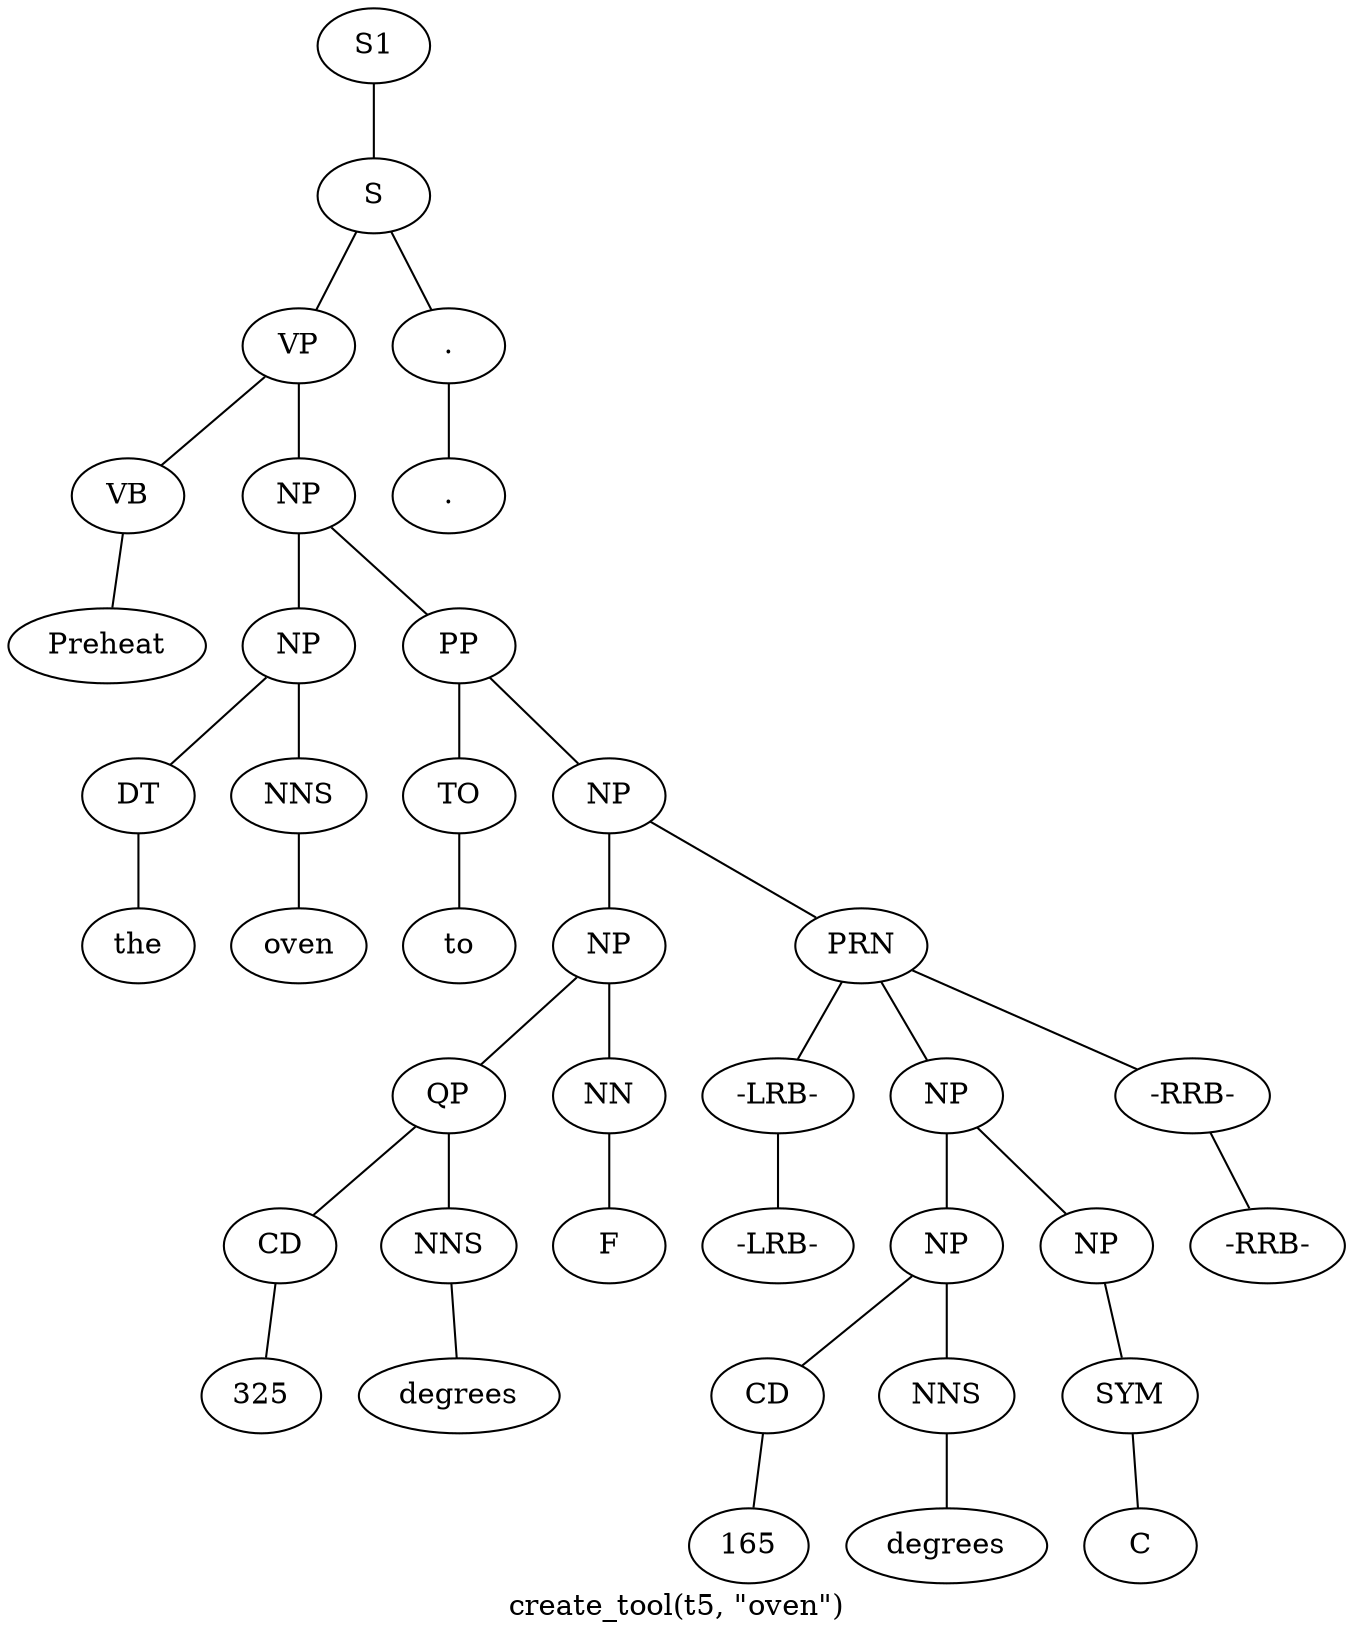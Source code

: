 graph SyntaxGraph {
	label = "create_tool(t5, \"oven\")";
	Node0 [label="S1"];
	Node1 [label="S"];
	Node2 [label="VP"];
	Node3 [label="VB"];
	Node4 [label="Preheat"];
	Node5 [label="NP"];
	Node6 [label="NP"];
	Node7 [label="DT"];
	Node8 [label="the"];
	Node9 [label="NNS"];
	Node10 [label="oven"];
	Node11 [label="PP"];
	Node12 [label="TO"];
	Node13 [label="to"];
	Node14 [label="NP"];
	Node15 [label="NP"];
	Node16 [label="QP"];
	Node17 [label="CD"];
	Node18 [label="325"];
	Node19 [label="NNS"];
	Node20 [label="degrees"];
	Node21 [label="NN"];
	Node22 [label="F"];
	Node23 [label="PRN"];
	Node24 [label="-LRB-"];
	Node25 [label="-LRB-"];
	Node26 [label="NP"];
	Node27 [label="NP"];
	Node28 [label="CD"];
	Node29 [label="165"];
	Node30 [label="NNS"];
	Node31 [label="degrees"];
	Node32 [label="NP"];
	Node33 [label="SYM"];
	Node34 [label="C"];
	Node35 [label="-RRB-"];
	Node36 [label="-RRB-"];
	Node37 [label="."];
	Node38 [label="."];

	Node0 -- Node1;
	Node1 -- Node2;
	Node1 -- Node37;
	Node2 -- Node3;
	Node2 -- Node5;
	Node3 -- Node4;
	Node5 -- Node6;
	Node5 -- Node11;
	Node6 -- Node7;
	Node6 -- Node9;
	Node7 -- Node8;
	Node9 -- Node10;
	Node11 -- Node12;
	Node11 -- Node14;
	Node12 -- Node13;
	Node14 -- Node15;
	Node14 -- Node23;
	Node15 -- Node16;
	Node15 -- Node21;
	Node16 -- Node17;
	Node16 -- Node19;
	Node17 -- Node18;
	Node19 -- Node20;
	Node21 -- Node22;
	Node23 -- Node24;
	Node23 -- Node26;
	Node23 -- Node35;
	Node24 -- Node25;
	Node26 -- Node27;
	Node26 -- Node32;
	Node27 -- Node28;
	Node27 -- Node30;
	Node28 -- Node29;
	Node30 -- Node31;
	Node32 -- Node33;
	Node33 -- Node34;
	Node35 -- Node36;
	Node37 -- Node38;
}